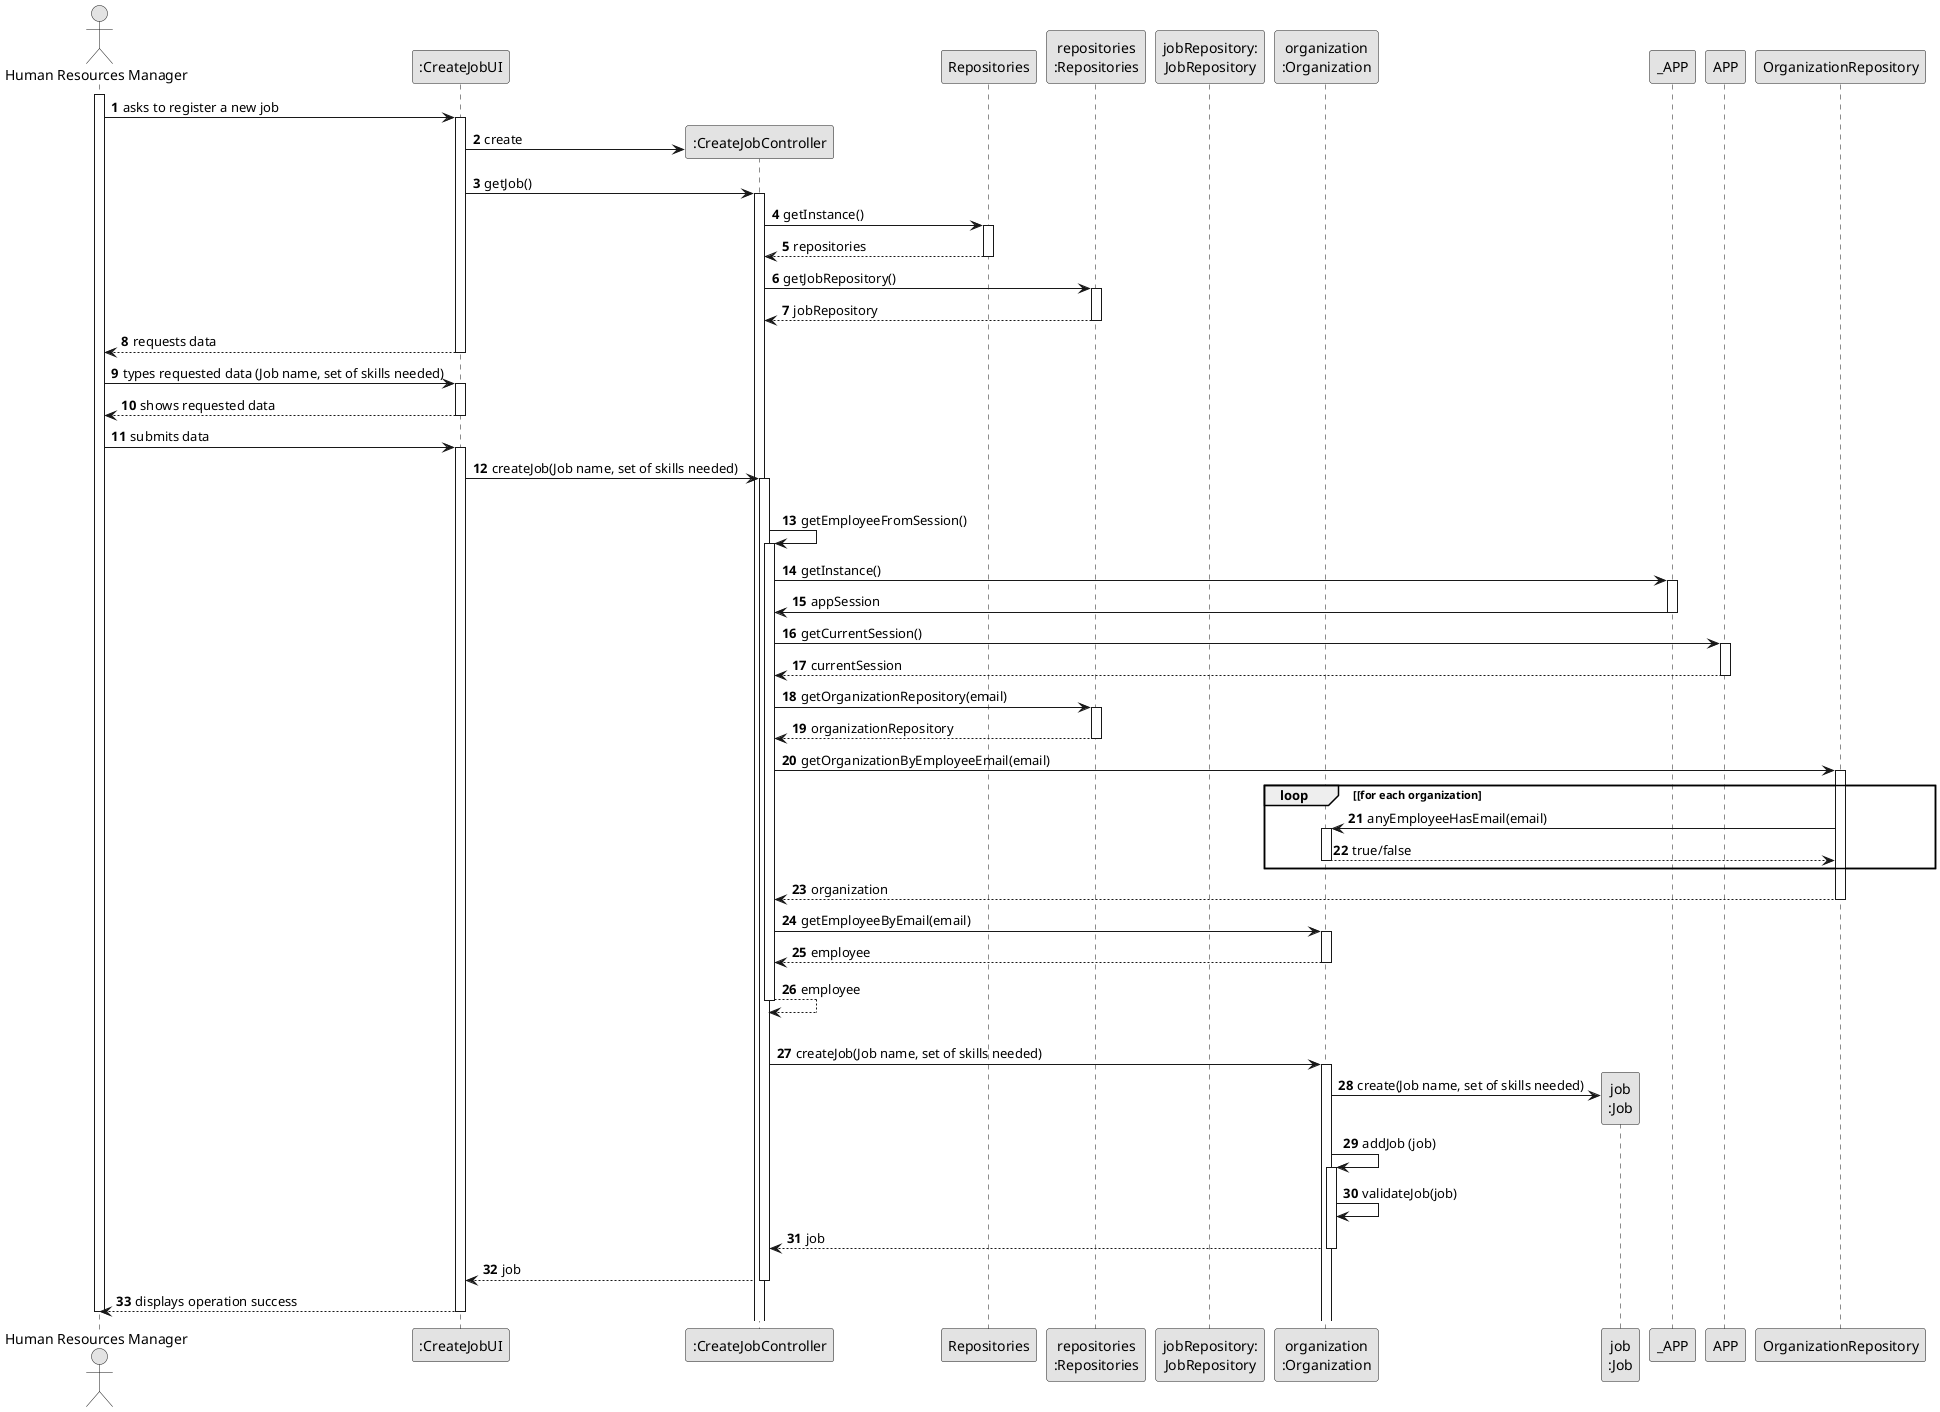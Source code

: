 @startuml
skinparam monochrome true
skinparam packageStyle rectangle
skinparam shadowing false

autonumber

'hide footbox
actor "Human Resources Manager" as ADM
participant ":CreateJobUI" as UI
participant ":CreateJobController" as CTRL
participant "Repositories" as RepositorySingleton
participant "repositories\n:Repositories" as PLAT
participant "jobRepository:\nJobRepository" as JobRepository
'participant ":ApplicationSession" as _APP
'participant "appSession\n:ApplicationSession" as APP
'participant "currentSession\n:UserSession" as SESSAO
'participant "organizationRepository:\nOrganizationRepository" as OrganizationRepository
participant "organization\n:Organization" as ORG
participant "job\n:Job" as TAREFA

activate ADM

        ADM -> UI : asks to register a new job

        activate UI

'            UI --> ADM : requests data (reference, description,  informal \n description, technical description, duration, cost)
            'create CTRL
            UI -> CTRL** : create

            UI -> CTRL : getJob()
            activate CTRL

                CTRL -> RepositorySingleton : getInstance()
                activate RepositorySingleton

                    RepositorySingleton --> CTRL: repositories
                deactivate RepositorySingleton

                CTRL -> PLAT : getJobRepository()
                activate PLAT

                    PLAT --> CTRL: jobRepository
                deactivate PLAT

             '   CTRL -> TaskCategoryRepository : getJob()
              '  activate JobRepository

               '     TaskCategoryRepository --> CTRL : jobList
                'deactivate JobRepository

             '   CTRL --> UI : taskCategoryList
            'deactivate CTRL

'            UI --> ADM : shows task category list\n and asks to sleect one
'        deactivate UI
'
'    ADM -> UI : selects a task category
'    activate UI

        UI --> ADM : requests data
    deactivate UI

    ADM -> UI : types requested data (Job name, set of skills needed)
    activate UI

        UI --> ADM : shows requested data
    deactivate UI

    ADM -> UI : submits data
    activate UI

        UI -> CTRL : createJob(Job name, set of skills needed)
        activate CTRL

'            CTRL -> CTRL : getTaskCategoryByDescription(taskCategoryDescription)
'            activate CTRL

'                CTRL -> RepositorySingleton : getInstance()
'                activate RepositorySingleton
'
'                    RepositorySingleton --> CTRL: repositories
'                deactivate RepositorySingleton
'
'                CTRL -> PLAT : getTaskCategoryRepository()
'                activate PLAT
'
'                    PLAT -> CTRL : taskCategoryRepository
'                deactivate PLAT
'
'                CTRL -> TaskCategoryRepository : getTaskCategoryByDescription(taskCategoryDescription)
'                activate TaskCategoryRepository
'
'                    TaskCategoryRepository --> CTRL : taskCategory
'                deactivate TaskCategoryRepository
'                    CTRL --> CTRL : taskCategory
'            deactivate CTRL

            |||
            CTRL -> CTRL : getEmployeeFromSession()
            activate CTRL

                CTRL -> _APP: getInstance()
                activate _APP
                    _APP -> CTRL: appSession
                deactivate _APP


                CTRL -> APP: getCurrentSession()
                activate APP

                    APP --> CTRL: currentSession
                deactivate APP

                'CTRL -> SESSAO: email = getUserEmail()
                'activate SESSAO

                 '   SESSAO --> CTRL: email
                'deactivate SESSAO


                CTRL -> PLAT: getOrganizationRepository(email)
                activate PLAT

                    PLAT --> CTRL: organizationRepository
                deactivate PLAT


                CTRL -> OrganizationRepository: getOrganizationByEmployeeEmail(email)
                activate OrganizationRepository

                    loop [for each organization
                        OrganizationRepository -> ORG : anyEmployeeHasEmail(email)
                        activate ORG

                             ORG --> OrganizationRepository : true/false
                        deactivate ORG
                    end
                    OrganizationRepository --> CTRL : organization
                deactivate OrganizationRepository

                CTRL -> ORG: getEmployeeByEmail(email)
                activate ORG

                    ORG --> CTRL : employee
                deactivate ORG

                CTRL --> CTRL : employee
            deactivate CTRL

            |||
            CTRL -> ORG: createJob(Job name, set of skills needed)
            activate ORG

                ORG -> TAREFA**: create(Job name, set of skills needed)
                ORG -> ORG: addJob (job)


                activate ORG
                    ORG -> ORG: validateJob(job)
'                    activate ORG
'                        ORG --> ORG
'                    deactivate ORG
'
'                    ORG --> ORG
'                deactivate ORG

                ORG --> CTRL : job

            deactivate ORG

            CTRL --> UI: job
            deactivate CTRL
            UI --> ADM: displays operation success
    deactivate UI

deactivate ADM

@enduml